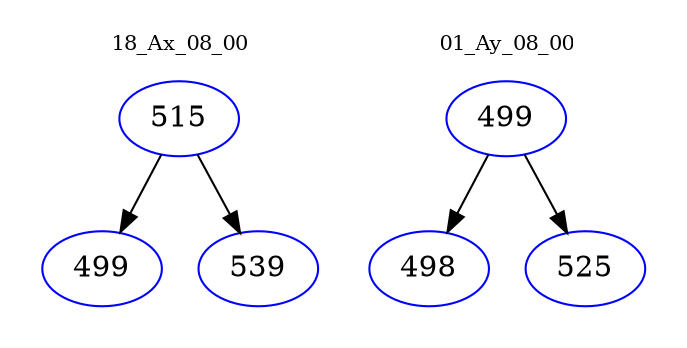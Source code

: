 digraph{
subgraph cluster_0 {
color = white
label = "18_Ax_08_00";
fontsize=10;
T0_515 [label="515", color="blue"]
T0_515 -> T0_499 [color="black"]
T0_499 [label="499", color="blue"]
T0_515 -> T0_539 [color="black"]
T0_539 [label="539", color="blue"]
}
subgraph cluster_1 {
color = white
label = "01_Ay_08_00";
fontsize=10;
T1_499 [label="499", color="blue"]
T1_499 -> T1_498 [color="black"]
T1_498 [label="498", color="blue"]
T1_499 -> T1_525 [color="black"]
T1_525 [label="525", color="blue"]
}
}
